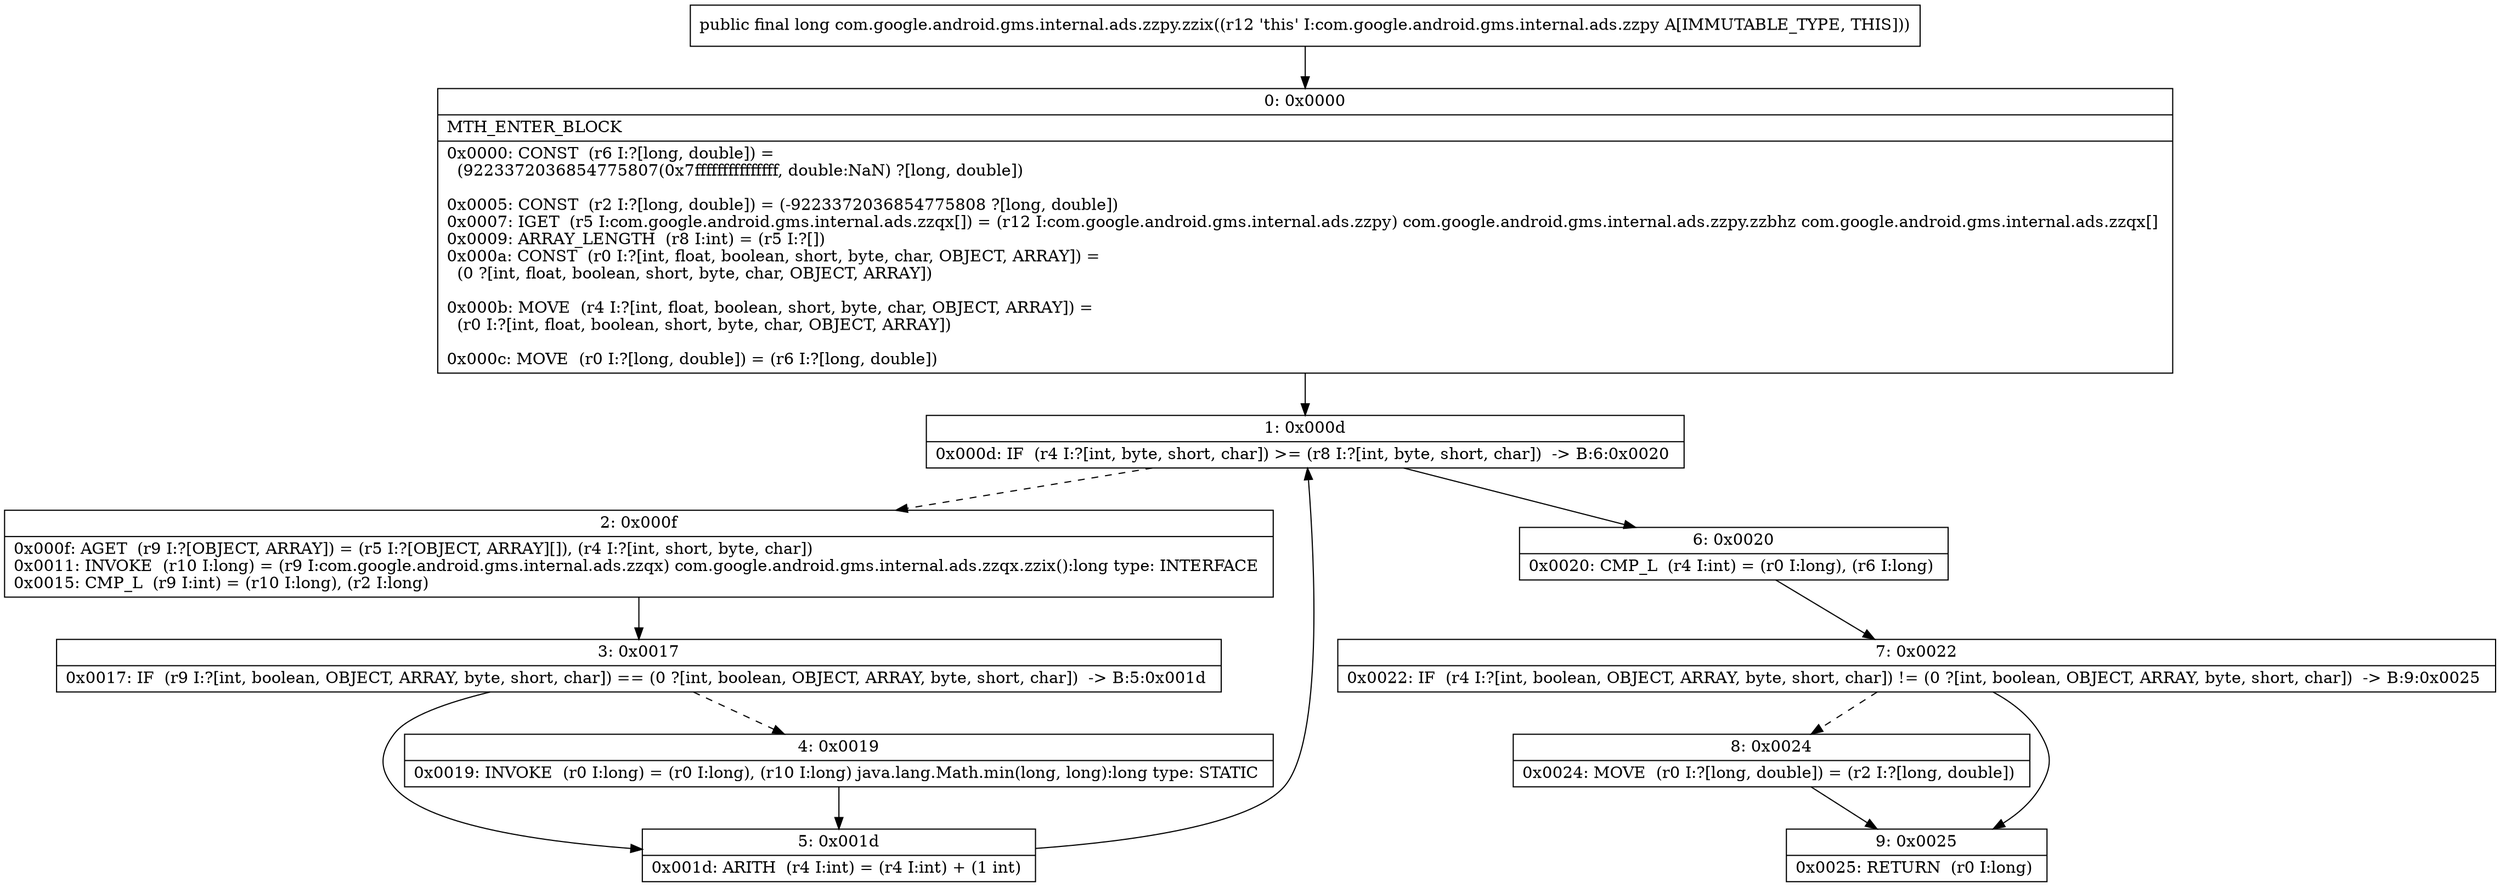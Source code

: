 digraph "CFG forcom.google.android.gms.internal.ads.zzpy.zzix()J" {
Node_0 [shape=record,label="{0\:\ 0x0000|MTH_ENTER_BLOCK\l|0x0000: CONST  (r6 I:?[long, double]) = \l  (9223372036854775807(0x7fffffffffffffff, double:NaN) ?[long, double])\l \l0x0005: CONST  (r2 I:?[long, double]) = (\-9223372036854775808 ?[long, double]) \l0x0007: IGET  (r5 I:com.google.android.gms.internal.ads.zzqx[]) = (r12 I:com.google.android.gms.internal.ads.zzpy) com.google.android.gms.internal.ads.zzpy.zzbhz com.google.android.gms.internal.ads.zzqx[] \l0x0009: ARRAY_LENGTH  (r8 I:int) = (r5 I:?[]) \l0x000a: CONST  (r0 I:?[int, float, boolean, short, byte, char, OBJECT, ARRAY]) = \l  (0 ?[int, float, boolean, short, byte, char, OBJECT, ARRAY])\l \l0x000b: MOVE  (r4 I:?[int, float, boolean, short, byte, char, OBJECT, ARRAY]) = \l  (r0 I:?[int, float, boolean, short, byte, char, OBJECT, ARRAY])\l \l0x000c: MOVE  (r0 I:?[long, double]) = (r6 I:?[long, double]) \l}"];
Node_1 [shape=record,label="{1\:\ 0x000d|0x000d: IF  (r4 I:?[int, byte, short, char]) \>= (r8 I:?[int, byte, short, char])  \-\> B:6:0x0020 \l}"];
Node_2 [shape=record,label="{2\:\ 0x000f|0x000f: AGET  (r9 I:?[OBJECT, ARRAY]) = (r5 I:?[OBJECT, ARRAY][]), (r4 I:?[int, short, byte, char]) \l0x0011: INVOKE  (r10 I:long) = (r9 I:com.google.android.gms.internal.ads.zzqx) com.google.android.gms.internal.ads.zzqx.zzix():long type: INTERFACE \l0x0015: CMP_L  (r9 I:int) = (r10 I:long), (r2 I:long) \l}"];
Node_3 [shape=record,label="{3\:\ 0x0017|0x0017: IF  (r9 I:?[int, boolean, OBJECT, ARRAY, byte, short, char]) == (0 ?[int, boolean, OBJECT, ARRAY, byte, short, char])  \-\> B:5:0x001d \l}"];
Node_4 [shape=record,label="{4\:\ 0x0019|0x0019: INVOKE  (r0 I:long) = (r0 I:long), (r10 I:long) java.lang.Math.min(long, long):long type: STATIC \l}"];
Node_5 [shape=record,label="{5\:\ 0x001d|0x001d: ARITH  (r4 I:int) = (r4 I:int) + (1 int) \l}"];
Node_6 [shape=record,label="{6\:\ 0x0020|0x0020: CMP_L  (r4 I:int) = (r0 I:long), (r6 I:long) \l}"];
Node_7 [shape=record,label="{7\:\ 0x0022|0x0022: IF  (r4 I:?[int, boolean, OBJECT, ARRAY, byte, short, char]) != (0 ?[int, boolean, OBJECT, ARRAY, byte, short, char])  \-\> B:9:0x0025 \l}"];
Node_8 [shape=record,label="{8\:\ 0x0024|0x0024: MOVE  (r0 I:?[long, double]) = (r2 I:?[long, double]) \l}"];
Node_9 [shape=record,label="{9\:\ 0x0025|0x0025: RETURN  (r0 I:long) \l}"];
MethodNode[shape=record,label="{public final long com.google.android.gms.internal.ads.zzpy.zzix((r12 'this' I:com.google.android.gms.internal.ads.zzpy A[IMMUTABLE_TYPE, THIS])) }"];
MethodNode -> Node_0;
Node_0 -> Node_1;
Node_1 -> Node_2[style=dashed];
Node_1 -> Node_6;
Node_2 -> Node_3;
Node_3 -> Node_4[style=dashed];
Node_3 -> Node_5;
Node_4 -> Node_5;
Node_5 -> Node_1;
Node_6 -> Node_7;
Node_7 -> Node_8[style=dashed];
Node_7 -> Node_9;
Node_8 -> Node_9;
}

